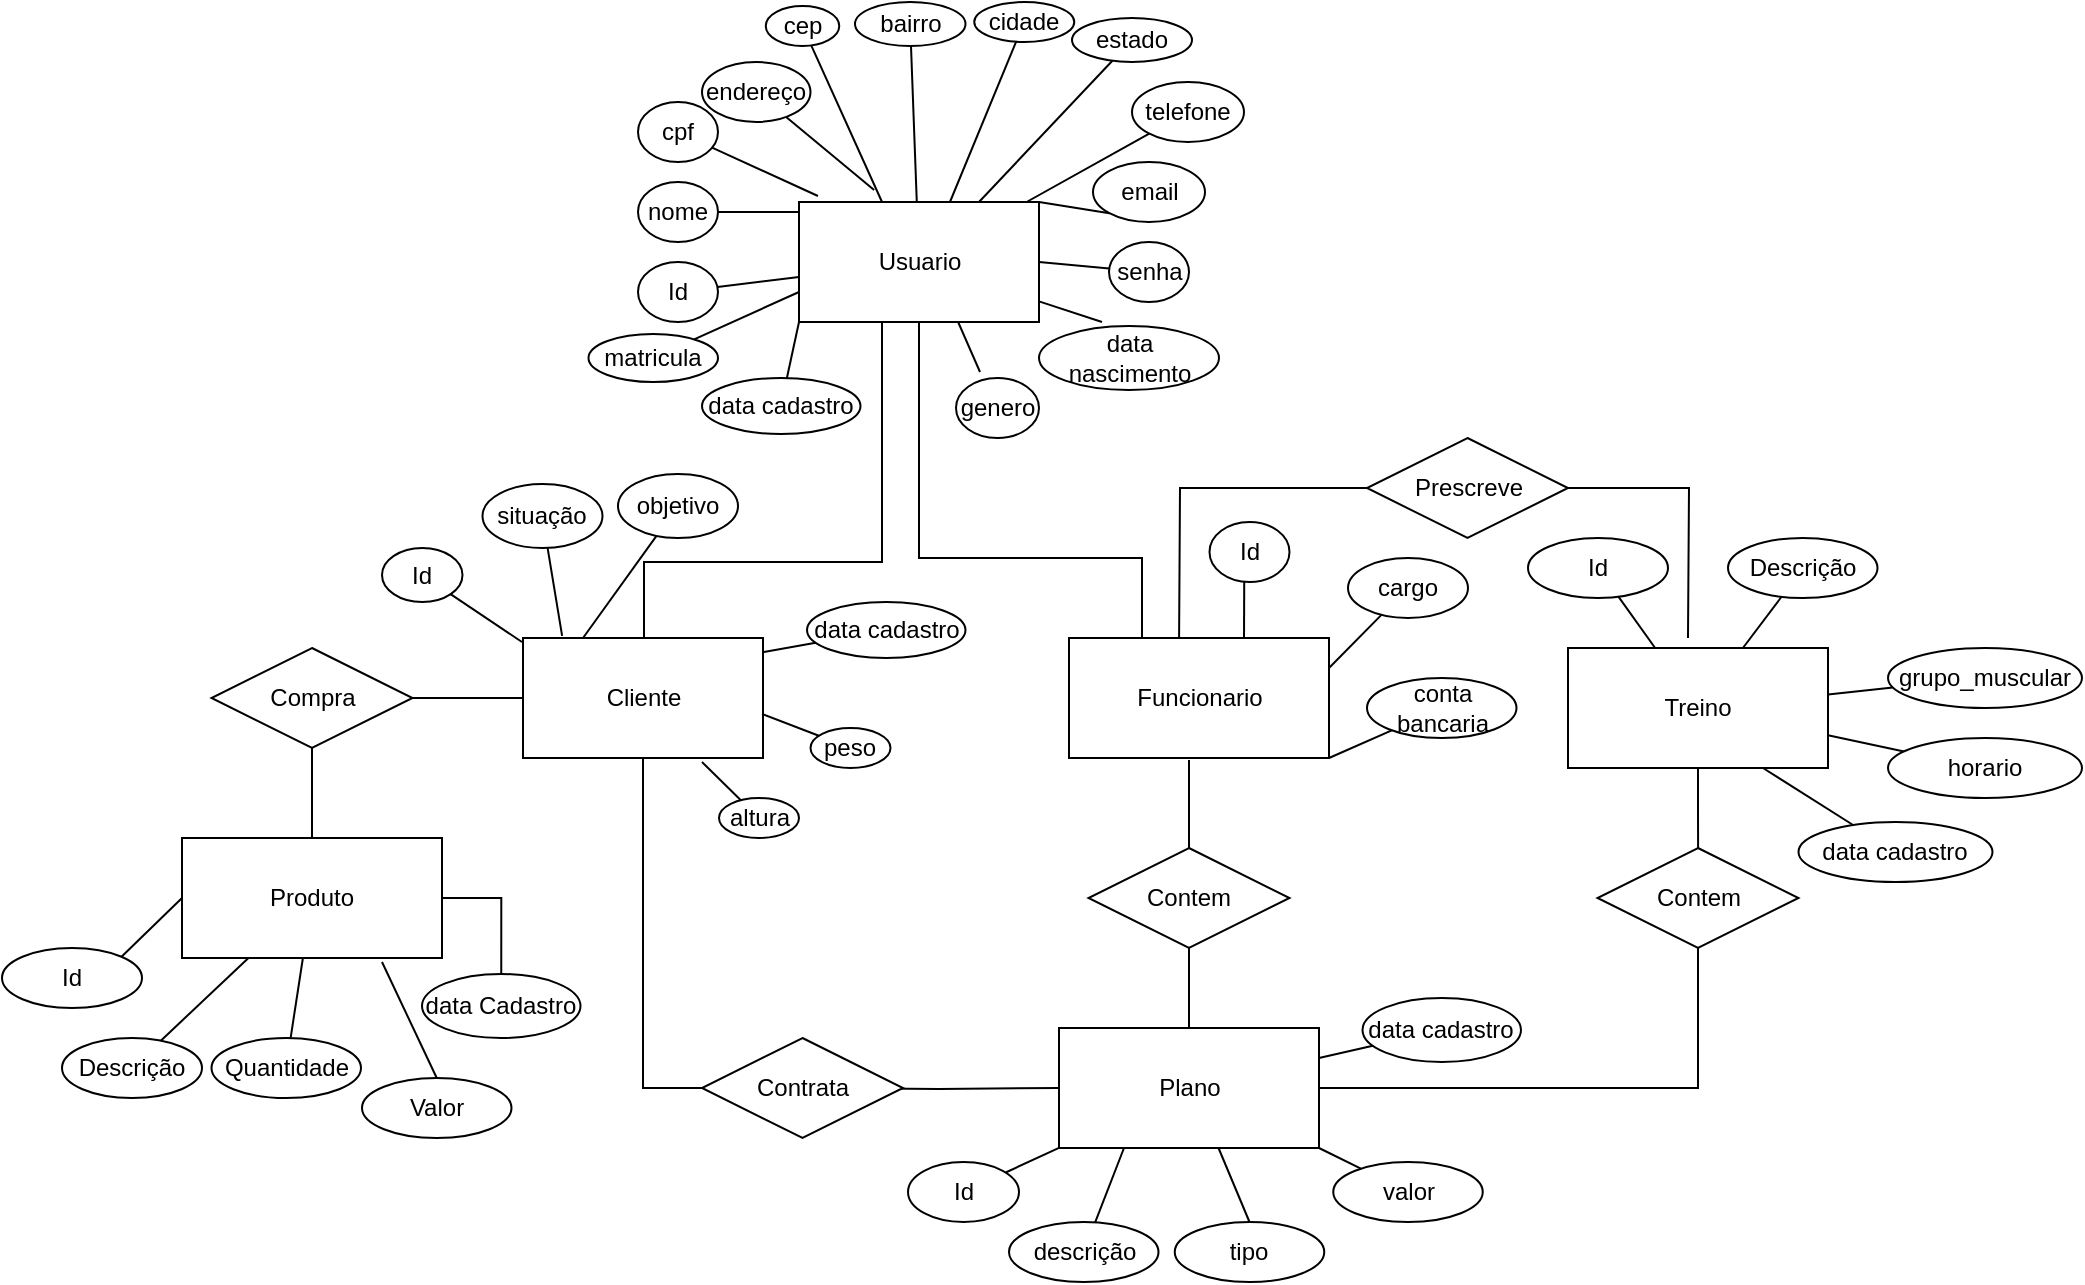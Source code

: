 <mxfile version="22.1.2" type="device">
  <diagram id="hxX9UbtfnJUgmgS2hHkN" name="Conceitual_MER">
    <mxGraphModel dx="997" dy="508" grid="1" gridSize="10" guides="1" tooltips="1" connect="1" arrows="1" fold="1" page="1" pageScale="1" pageWidth="1169" pageHeight="827" math="0" shadow="0">
      <root>
        <mxCell id="0" />
        <mxCell id="1" parent="0" />
        <mxCell id="2H0fbz2kN7FNFk3vnVkX-2" style="edgeStyle=orthogonalEdgeStyle;rounded=0;orthogonalLoop=1;jettySize=auto;html=1;endArrow=none;endFill=0;" parent="1" source="2H0fbz2kN7FNFk3vnVkX-3" edge="1">
          <mxGeometry relative="1" as="geometry">
            <mxPoint x="863" y="418" as="targetPoint" />
          </mxGeometry>
        </mxCell>
        <mxCell id="2H0fbz2kN7FNFk3vnVkX-3" value="Prescreve" style="rhombus;whiteSpace=wrap;html=1;" parent="1" vertex="1">
          <mxGeometry x="702.5" y="318" width="100.5" height="50" as="geometry" />
        </mxCell>
        <mxCell id="2H0fbz2kN7FNFk3vnVkX-4" style="edgeStyle=orthogonalEdgeStyle;rounded=0;orthogonalLoop=1;jettySize=auto;html=1;exitX=0;exitY=0.5;exitDx=0;exitDy=0;entryX=0.417;entryY=-0.067;entryDx=0;entryDy=0;entryPerimeter=0;endArrow=none;endFill=0;" parent="1" source="2H0fbz2kN7FNFk3vnVkX-3" edge="1">
          <mxGeometry relative="1" as="geometry">
            <mxPoint x="608.54" y="419.65" as="targetPoint" />
          </mxGeometry>
        </mxCell>
        <mxCell id="2H0fbz2kN7FNFk3vnVkX-5" style="edgeStyle=orthogonalEdgeStyle;rounded=0;orthogonalLoop=1;jettySize=auto;html=1;endArrow=none;endFill=0;" parent="1" edge="1">
          <mxGeometry relative="1" as="geometry">
            <mxPoint x="613.5" y="556.191" as="sourcePoint" />
            <mxPoint x="613.5" y="479" as="targetPoint" />
            <Array as="points">
              <mxPoint x="613.5" y="479" />
            </Array>
          </mxGeometry>
        </mxCell>
        <mxCell id="2H0fbz2kN7FNFk3vnVkX-6" value="" style="edgeStyle=orthogonalEdgeStyle;rounded=0;orthogonalLoop=1;jettySize=auto;html=1;endArrow=none;endFill=0;" parent="1" source="2H0fbz2kN7FNFk3vnVkX-7" target="2H0fbz2kN7FNFk3vnVkX-20" edge="1">
          <mxGeometry relative="1" as="geometry" />
        </mxCell>
        <mxCell id="2H0fbz2kN7FNFk3vnVkX-7" value="Treino" style="rounded=0;whiteSpace=wrap;html=1;" parent="1" vertex="1">
          <mxGeometry x="803" y="423" width="130" height="60" as="geometry" />
        </mxCell>
        <mxCell id="2H0fbz2kN7FNFk3vnVkX-8" style="edgeStyle=orthogonalEdgeStyle;rounded=0;orthogonalLoop=1;jettySize=auto;html=1;exitX=0.5;exitY=0;exitDx=0;exitDy=0;entryX=0.5;entryY=1;entryDx=0;entryDy=0;endArrow=none;endFill=0;" parent="1" source="2H0fbz2kN7FNFk3vnVkX-10" target="2H0fbz2kN7FNFk3vnVkX-16" edge="1">
          <mxGeometry relative="1" as="geometry" />
        </mxCell>
        <mxCell id="2H0fbz2kN7FNFk3vnVkX-9" style="edgeStyle=orthogonalEdgeStyle;rounded=0;orthogonalLoop=1;jettySize=auto;html=1;entryX=0.5;entryY=1;entryDx=0;entryDy=0;endArrow=none;endFill=0;" parent="1" source="2H0fbz2kN7FNFk3vnVkX-10" target="2H0fbz2kN7FNFk3vnVkX-20" edge="1">
          <mxGeometry relative="1" as="geometry" />
        </mxCell>
        <mxCell id="2H0fbz2kN7FNFk3vnVkX-11" value="" style="edgeStyle=orthogonalEdgeStyle;rounded=0;orthogonalLoop=1;jettySize=auto;html=1;endArrow=none;endFill=0;" parent="1" source="2H0fbz2kN7FNFk3vnVkX-12" target="2H0fbz2kN7FNFk3vnVkX-19" edge="1">
          <mxGeometry relative="1" as="geometry">
            <Array as="points">
              <mxPoint x="175" y="498" />
              <mxPoint x="175" y="498" />
            </Array>
          </mxGeometry>
        </mxCell>
        <mxCell id="2H0fbz2kN7FNFk3vnVkX-12" value="Produto" style="rounded=0;whiteSpace=wrap;html=1;" parent="1" vertex="1">
          <mxGeometry x="110" y="518" width="130" height="60" as="geometry" />
        </mxCell>
        <mxCell id="2H0fbz2kN7FNFk3vnVkX-13" value="" style="edgeStyle=orthogonalEdgeStyle;rounded=0;orthogonalLoop=1;jettySize=auto;html=1;endArrow=none;endFill=0;" parent="1" source="2H0fbz2kN7FNFk3vnVkX-15" target="2H0fbz2kN7FNFk3vnVkX-19" edge="1">
          <mxGeometry relative="1" as="geometry" />
        </mxCell>
        <mxCell id="2H0fbz2kN7FNFk3vnVkX-14" style="edgeStyle=orthogonalEdgeStyle;rounded=0;orthogonalLoop=1;jettySize=auto;html=1;entryX=0;entryY=0.5;entryDx=0;entryDy=0;endArrow=none;endFill=0;" parent="1" source="2H0fbz2kN7FNFk3vnVkX-15" target="2H0fbz2kN7FNFk3vnVkX-18" edge="1">
          <mxGeometry relative="1" as="geometry" />
        </mxCell>
        <mxCell id="2H0fbz2kN7FNFk3vnVkX-15" value="Cliente" style="rounded=0;whiteSpace=wrap;html=1;" parent="1" vertex="1">
          <mxGeometry x="280.5" y="418" width="120" height="60" as="geometry" />
        </mxCell>
        <mxCell id="2H0fbz2kN7FNFk3vnVkX-16" value="Contem" style="rhombus;whiteSpace=wrap;html=1;" parent="1" vertex="1">
          <mxGeometry x="563.25" y="523" width="100.5" height="50" as="geometry" />
        </mxCell>
        <mxCell id="cCLgpZ3Ay8LS2q0uAhMR-1" style="edgeStyle=orthogonalEdgeStyle;rounded=0;orthogonalLoop=1;jettySize=auto;html=1;entryX=0;entryY=0.5;entryDx=0;entryDy=0;endArrow=none;endFill=0;" parent="1" target="2H0fbz2kN7FNFk3vnVkX-10" edge="1">
          <mxGeometry relative="1" as="geometry">
            <mxPoint x="427.5" y="643" as="sourcePoint" />
          </mxGeometry>
        </mxCell>
        <mxCell id="2H0fbz2kN7FNFk3vnVkX-18" value="Contrata" style="rhombus;whiteSpace=wrap;html=1;" parent="1" vertex="1">
          <mxGeometry x="370" y="618" width="100.5" height="50" as="geometry" />
        </mxCell>
        <mxCell id="2H0fbz2kN7FNFk3vnVkX-19" value="Compra" style="rhombus;whiteSpace=wrap;html=1;" parent="1" vertex="1">
          <mxGeometry x="124.75" y="423" width="100.5" height="50" as="geometry" />
        </mxCell>
        <mxCell id="2H0fbz2kN7FNFk3vnVkX-20" value="Contem" style="rhombus;whiteSpace=wrap;html=1;" parent="1" vertex="1">
          <mxGeometry x="817.75" y="523" width="100.5" height="50" as="geometry" />
        </mxCell>
        <mxCell id="2H0fbz2kN7FNFk3vnVkX-21" value="" style="rounded=0;orthogonalLoop=1;jettySize=auto;html=1;endArrow=none;endFill=0;" parent="1" source="2H0fbz2kN7FNFk3vnVkX-22" target="2H0fbz2kN7FNFk3vnVkX-12" edge="1">
          <mxGeometry relative="1" as="geometry" />
        </mxCell>
        <mxCell id="2H0fbz2kN7FNFk3vnVkX-22" value="Descrição" style="ellipse;whiteSpace=wrap;html=1;" parent="1" vertex="1">
          <mxGeometry x="50" y="618" width="70" height="30" as="geometry" />
        </mxCell>
        <mxCell id="2H0fbz2kN7FNFk3vnVkX-23" value="" style="rounded=0;orthogonalLoop=1;jettySize=auto;html=1;endArrow=none;endFill=0;" parent="1" source="2H0fbz2kN7FNFk3vnVkX-24" target="2H0fbz2kN7FNFk3vnVkX-12" edge="1">
          <mxGeometry relative="1" as="geometry" />
        </mxCell>
        <mxCell id="2H0fbz2kN7FNFk3vnVkX-24" value="Quantidade" style="ellipse;whiteSpace=wrap;html=1;" parent="1" vertex="1">
          <mxGeometry x="124.75" y="618" width="74.75" height="30" as="geometry" />
        </mxCell>
        <mxCell id="2H0fbz2kN7FNFk3vnVkX-25" value="" style="rounded=0;orthogonalLoop=1;jettySize=auto;html=1;endArrow=none;endFill=0;" parent="1" source="2H0fbz2kN7FNFk3vnVkX-26" target="2H0fbz2kN7FNFk3vnVkX-10" edge="1">
          <mxGeometry relative="1" as="geometry">
            <mxPoint x="600.5" y="673" as="targetPoint" />
          </mxGeometry>
        </mxCell>
        <mxCell id="2H0fbz2kN7FNFk3vnVkX-26" value="Id" style="ellipse;whiteSpace=wrap;html=1;" parent="1" vertex="1">
          <mxGeometry x="473" y="680" width="55.5" height="30" as="geometry" />
        </mxCell>
        <mxCell id="2H0fbz2kN7FNFk3vnVkX-27" value="" style="rounded=0;orthogonalLoop=1;jettySize=auto;html=1;endArrow=none;endFill=0;entryX=0.25;entryY=1;entryDx=0;entryDy=0;" parent="1" source="2H0fbz2kN7FNFk3vnVkX-28" target="2H0fbz2kN7FNFk3vnVkX-10" edge="1">
          <mxGeometry relative="1" as="geometry">
            <mxPoint x="635.5" y="673" as="targetPoint" />
          </mxGeometry>
        </mxCell>
        <mxCell id="2H0fbz2kN7FNFk3vnVkX-28" value="descrição" style="ellipse;whiteSpace=wrap;html=1;" parent="1" vertex="1">
          <mxGeometry x="523.5" y="710" width="74.75" height="30" as="geometry" />
        </mxCell>
        <mxCell id="2H0fbz2kN7FNFk3vnVkX-29" value="" style="rounded=0;orthogonalLoop=1;jettySize=auto;html=1;endArrow=none;endFill=0;" parent="1" source="2H0fbz2kN7FNFk3vnVkX-30" target="2H0fbz2kN7FNFk3vnVkX-7" edge="1">
          <mxGeometry relative="1" as="geometry" />
        </mxCell>
        <mxCell id="2H0fbz2kN7FNFk3vnVkX-30" value="Descrição" style="ellipse;whiteSpace=wrap;html=1;" parent="1" vertex="1">
          <mxGeometry x="883" y="368" width="74.75" height="30" as="geometry" />
        </mxCell>
        <mxCell id="2H0fbz2kN7FNFk3vnVkX-31" value="" style="rounded=0;orthogonalLoop=1;jettySize=auto;html=1;endArrow=none;endFill=0;" parent="1" source="2H0fbz2kN7FNFk3vnVkX-32" target="2H0fbz2kN7FNFk3vnVkX-7" edge="1">
          <mxGeometry relative="1" as="geometry" />
        </mxCell>
        <mxCell id="2H0fbz2kN7FNFk3vnVkX-32" value="Id" style="ellipse;whiteSpace=wrap;html=1;" parent="1" vertex="1">
          <mxGeometry x="783" y="368" width="70" height="30" as="geometry" />
        </mxCell>
        <mxCell id="2H0fbz2kN7FNFk3vnVkX-34" style="edgeStyle=orthogonalEdgeStyle;rounded=0;orthogonalLoop=1;jettySize=auto;html=1;endArrow=none;endFill=0;" parent="1" source="2H0fbz2kN7FNFk3vnVkX-36" target="2H0fbz2kN7FNFk3vnVkX-15" edge="1">
          <mxGeometry relative="1" as="geometry">
            <mxPoint x="330" y="413" as="targetPoint" />
            <Array as="points">
              <mxPoint x="460" y="380" />
              <mxPoint x="341" y="380" />
            </Array>
          </mxGeometry>
        </mxCell>
        <mxCell id="2H0fbz2kN7FNFk3vnVkX-35" style="edgeStyle=orthogonalEdgeStyle;rounded=0;orthogonalLoop=1;jettySize=auto;html=1;endArrow=none;endFill=0;exitX=0.5;exitY=1;exitDx=0;exitDy=0;" parent="1" source="2H0fbz2kN7FNFk3vnVkX-36" edge="1">
          <mxGeometry relative="1" as="geometry">
            <mxPoint x="477.5" y="298" as="sourcePoint" />
            <mxPoint x="590" y="420" as="targetPoint" />
            <Array as="points">
              <mxPoint x="479" y="378" />
              <mxPoint x="590" y="378" />
            </Array>
          </mxGeometry>
        </mxCell>
        <mxCell id="2H0fbz2kN7FNFk3vnVkX-36" value="Usuario" style="rounded=0;whiteSpace=wrap;html=1;" parent="1" vertex="1">
          <mxGeometry x="418.5" y="200" width="120" height="60" as="geometry" />
        </mxCell>
        <mxCell id="TbY2kZ_3erSOl1uZ0Roq-7" value="" style="rounded=0;orthogonalLoop=1;jettySize=auto;html=1;endArrow=none;endFill=0;" parent="1" source="2H0fbz2kN7FNFk3vnVkX-38" target="2H0fbz2kN7FNFk3vnVkX-36" edge="1">
          <mxGeometry relative="1" as="geometry" />
        </mxCell>
        <mxCell id="2H0fbz2kN7FNFk3vnVkX-38" value="Id" style="ellipse;whiteSpace=wrap;html=1;" parent="1" vertex="1">
          <mxGeometry x="338" y="230" width="40" height="30" as="geometry" />
        </mxCell>
        <mxCell id="TbY2kZ_3erSOl1uZ0Roq-9" style="rounded=0;orthogonalLoop=1;jettySize=auto;html=1;endArrow=none;endFill=0;" parent="1" source="2H0fbz2kN7FNFk3vnVkX-40" edge="1">
          <mxGeometry relative="1" as="geometry">
            <mxPoint x="418" y="205" as="targetPoint" />
          </mxGeometry>
        </mxCell>
        <mxCell id="2H0fbz2kN7FNFk3vnVkX-40" value="nome" style="ellipse;whiteSpace=wrap;html=1;" parent="1" vertex="1">
          <mxGeometry x="338" y="190" width="40" height="30" as="geometry" />
        </mxCell>
        <mxCell id="2H0fbz2kN7FNFk3vnVkX-42" value="endereço" style="ellipse;whiteSpace=wrap;html=1;" parent="1" vertex="1">
          <mxGeometry x="370" y="130" width="54.25" height="30" as="geometry" />
        </mxCell>
        <mxCell id="TbY2kZ_3erSOl1uZ0Roq-12" value="" style="rounded=0;orthogonalLoop=1;jettySize=auto;html=1;endArrow=none;endFill=0;" parent="1" source="2H0fbz2kN7FNFk3vnVkX-43" target="2H0fbz2kN7FNFk3vnVkX-36" edge="1">
          <mxGeometry relative="1" as="geometry" />
        </mxCell>
        <mxCell id="2H0fbz2kN7FNFk3vnVkX-43" value="telefone" style="ellipse;whiteSpace=wrap;html=1;" parent="1" vertex="1">
          <mxGeometry x="585" y="140" width="56" height="30" as="geometry" />
        </mxCell>
        <mxCell id="TbY2kZ_3erSOl1uZ0Roq-15" style="rounded=0;orthogonalLoop=1;jettySize=auto;html=1;entryX=1;entryY=0.5;entryDx=0;entryDy=0;endArrow=none;endFill=0;" parent="1" source="2H0fbz2kN7FNFk3vnVkX-45" target="2H0fbz2kN7FNFk3vnVkX-36" edge="1">
          <mxGeometry relative="1" as="geometry">
            <mxPoint x="533.5" y="245" as="targetPoint" />
          </mxGeometry>
        </mxCell>
        <mxCell id="2H0fbz2kN7FNFk3vnVkX-45" value="senha" style="ellipse;whiteSpace=wrap;html=1;" parent="1" vertex="1">
          <mxGeometry x="573.5" y="220" width="40" height="30" as="geometry" />
        </mxCell>
        <mxCell id="TbY2kZ_3erSOl1uZ0Roq-16" value="" style="rounded=0;orthogonalLoop=1;jettySize=auto;html=1;endArrow=none;endFill=0;" parent="1" target="2H0fbz2kN7FNFk3vnVkX-36" edge="1">
          <mxGeometry relative="1" as="geometry">
            <mxPoint x="570" y="260" as="sourcePoint" />
          </mxGeometry>
        </mxCell>
        <mxCell id="2H0fbz2kN7FNFk3vnVkX-47" value="data nascimento" style="ellipse;whiteSpace=wrap;html=1;" parent="1" vertex="1">
          <mxGeometry x="538.5" y="262" width="90" height="32" as="geometry" />
        </mxCell>
        <mxCell id="2H0fbz2kN7FNFk3vnVkX-48" style="edgeStyle=orthogonalEdgeStyle;rounded=0;orthogonalLoop=1;jettySize=auto;html=1;entryX=1;entryY=0.5;entryDx=0;entryDy=0;endArrow=none;endFill=0;" parent="1" source="2H0fbz2kN7FNFk3vnVkX-49" target="2H0fbz2kN7FNFk3vnVkX-12" edge="1">
          <mxGeometry relative="1" as="geometry" />
        </mxCell>
        <mxCell id="2H0fbz2kN7FNFk3vnVkX-49" value="data Cadastro" style="ellipse;whiteSpace=wrap;html=1;" parent="1" vertex="1">
          <mxGeometry x="230" y="586" width="79.25" height="32" as="geometry" />
        </mxCell>
        <mxCell id="2H0fbz2kN7FNFk3vnVkX-50" style="rounded=0;orthogonalLoop=1;jettySize=auto;html=1;exitX=1;exitY=0;exitDx=0;exitDy=0;entryX=0;entryY=0.5;entryDx=0;entryDy=0;endArrow=none;endFill=0;" parent="1" source="2H0fbz2kN7FNFk3vnVkX-51" target="2H0fbz2kN7FNFk3vnVkX-12" edge="1">
          <mxGeometry relative="1" as="geometry" />
        </mxCell>
        <mxCell id="2H0fbz2kN7FNFk3vnVkX-51" value="Id" style="ellipse;whiteSpace=wrap;html=1;" parent="1" vertex="1">
          <mxGeometry x="20" y="573" width="70" height="30" as="geometry" />
        </mxCell>
        <mxCell id="2H0fbz2kN7FNFk3vnVkX-52" style="rounded=0;orthogonalLoop=1;jettySize=auto;html=1;exitX=0.5;exitY=0;exitDx=0;exitDy=0;endArrow=none;endFill=0;" parent="1" source="2H0fbz2kN7FNFk3vnVkX-53" edge="1">
          <mxGeometry relative="1" as="geometry">
            <mxPoint x="210" y="580" as="targetPoint" />
          </mxGeometry>
        </mxCell>
        <mxCell id="2H0fbz2kN7FNFk3vnVkX-53" value="Valor" style="ellipse;whiteSpace=wrap;html=1;" parent="1" vertex="1">
          <mxGeometry x="200" y="638" width="74.75" height="30" as="geometry" />
        </mxCell>
        <mxCell id="HkQKOvz37qz3NRzAjRrp-2" value="" style="rounded=0;orthogonalLoop=1;jettySize=auto;html=1;endArrow=none;endFill=0;" parent="1" edge="1">
          <mxGeometry relative="1" as="geometry">
            <mxPoint x="641.116" y="389.997" as="sourcePoint" />
            <mxPoint x="641" y="420" as="targetPoint" />
          </mxGeometry>
        </mxCell>
        <mxCell id="HkQKOvz37qz3NRzAjRrp-1" value="Id" style="ellipse;whiteSpace=wrap;html=1;" parent="1" vertex="1">
          <mxGeometry x="623.75" y="360" width="40" height="30" as="geometry" />
        </mxCell>
        <mxCell id="wZ7H64TIO_ju1m6eWfpK-2" style="rounded=0;orthogonalLoop=1;jettySize=auto;html=1;entryX=1;entryY=0.25;entryDx=0;entryDy=0;endArrow=none;endFill=0;" parent="1" source="wZ7H64TIO_ju1m6eWfpK-1" target="2H0fbz2kN7FNFk3vnVkX-1" edge="1">
          <mxGeometry relative="1" as="geometry" />
        </mxCell>
        <mxCell id="wZ7H64TIO_ju1m6eWfpK-1" value="cargo" style="ellipse;whiteSpace=wrap;html=1;" parent="1" vertex="1">
          <mxGeometry x="693" y="378" width="60" height="30" as="geometry" />
        </mxCell>
        <mxCell id="aEa6rNC4f21PHhbP_fUP-2" style="rounded=0;orthogonalLoop=1;jettySize=auto;html=1;entryX=1;entryY=1;entryDx=0;entryDy=0;endArrow=none;endFill=0;" parent="1" source="aEa6rNC4f21PHhbP_fUP-1" target="2H0fbz2kN7FNFk3vnVkX-1" edge="1">
          <mxGeometry relative="1" as="geometry" />
        </mxCell>
        <mxCell id="aEa6rNC4f21PHhbP_fUP-1" value="conta bancaria" style="ellipse;whiteSpace=wrap;html=1;" parent="1" vertex="1">
          <mxGeometry x="702.5" y="438" width="74.75" height="30" as="geometry" />
        </mxCell>
        <mxCell id="nd3rtq01s-b8BwGgmtZj-2" value="" style="rounded=0;orthogonalLoop=1;jettySize=auto;html=1;endArrow=none;endFill=0;" parent="1" source="nd3rtq01s-b8BwGgmtZj-1" target="2H0fbz2kN7FNFk3vnVkX-7" edge="1">
          <mxGeometry relative="1" as="geometry" />
        </mxCell>
        <mxCell id="nd3rtq01s-b8BwGgmtZj-1" value="grupo_muscular" style="ellipse;whiteSpace=wrap;html=1;" parent="1" vertex="1">
          <mxGeometry x="963" y="423" width="97" height="30" as="geometry" />
        </mxCell>
        <mxCell id="efkbPqrbHw0xSYp-QGrZ-3" value="tipo" style="ellipse;whiteSpace=wrap;html=1;" parent="1" vertex="1">
          <mxGeometry x="606.38" y="710" width="74.75" height="30" as="geometry" />
        </mxCell>
        <mxCell id="C4CND4iTuomj5UEXJb1Z-5" style="rounded=0;orthogonalLoop=1;jettySize=auto;html=1;entryX=1;entryY=1;entryDx=0;entryDy=0;endArrow=none;endFill=0;" parent="1" source="C4CND4iTuomj5UEXJb1Z-1" target="2H0fbz2kN7FNFk3vnVkX-10" edge="1">
          <mxGeometry relative="1" as="geometry" />
        </mxCell>
        <mxCell id="C4CND4iTuomj5UEXJb1Z-1" value="valor" style="ellipse;whiteSpace=wrap;html=1;" parent="1" vertex="1">
          <mxGeometry x="685.63" y="680" width="74.75" height="30" as="geometry" />
        </mxCell>
        <mxCell id="C4CND4iTuomj5UEXJb1Z-6" style="rounded=0;orthogonalLoop=1;jettySize=auto;html=1;entryX=1;entryY=0.25;entryDx=0;entryDy=0;endArrow=none;endFill=0;" parent="1" source="C4CND4iTuomj5UEXJb1Z-2" target="2H0fbz2kN7FNFk3vnVkX-10" edge="1">
          <mxGeometry relative="1" as="geometry" />
        </mxCell>
        <mxCell id="C4CND4iTuomj5UEXJb1Z-2" value="data cadastro" style="ellipse;whiteSpace=wrap;html=1;" parent="1" vertex="1">
          <mxGeometry x="700.25" y="598" width="79.25" height="32" as="geometry" />
        </mxCell>
        <mxCell id="C4CND4iTuomj5UEXJb1Z-4" style="rounded=0;orthogonalLoop=1;jettySize=auto;html=1;exitX=0.5;exitY=0;exitDx=0;exitDy=0;endArrow=none;endFill=0;" parent="1" source="efkbPqrbHw0xSYp-QGrZ-3" edge="1">
          <mxGeometry relative="1" as="geometry">
            <mxPoint x="627" y="670" as="targetPoint" />
          </mxGeometry>
        </mxCell>
        <mxCell id="rgX6DGm_eOjqopZoTxJ5-2" style="rounded=0;orthogonalLoop=1;jettySize=auto;html=1;endArrow=none;endFill=0;" parent="1" source="rgX6DGm_eOjqopZoTxJ5-1" edge="1">
          <mxGeometry relative="1" as="geometry">
            <mxPoint x="280" y="420" as="targetPoint" />
          </mxGeometry>
        </mxCell>
        <mxCell id="rgX6DGm_eOjqopZoTxJ5-1" value="Id" style="ellipse;whiteSpace=wrap;html=1;direction=south;" parent="1" vertex="1">
          <mxGeometry x="210" y="373" width="40.25" height="27" as="geometry" />
        </mxCell>
        <mxCell id="rgX6DGm_eOjqopZoTxJ5-4" value="" style="rounded=0;orthogonalLoop=1;jettySize=auto;html=1;endArrow=none;endFill=0;entryX=0.163;entryY=-0.017;entryDx=0;entryDy=0;entryPerimeter=0;" parent="1" source="rgX6DGm_eOjqopZoTxJ5-3" target="2H0fbz2kN7FNFk3vnVkX-15" edge="1">
          <mxGeometry relative="1" as="geometry" />
        </mxCell>
        <mxCell id="rgX6DGm_eOjqopZoTxJ5-3" value="situação" style="ellipse;whiteSpace=wrap;html=1;" parent="1" vertex="1">
          <mxGeometry x="260.25" y="341" width="60" height="32" as="geometry" />
        </mxCell>
        <mxCell id="m2qq6oKsfd60PrS81SH0-1" value="cpf" style="ellipse;whiteSpace=wrap;html=1;" parent="1" vertex="1">
          <mxGeometry x="338" y="150" width="40" height="30" as="geometry" />
        </mxCell>
        <mxCell id="TbY2kZ_3erSOl1uZ0Roq-13" style="rounded=0;orthogonalLoop=1;jettySize=auto;html=1;exitX=0;exitY=1;exitDx=0;exitDy=0;entryX=1;entryY=0;entryDx=0;entryDy=0;endArrow=none;endFill=0;" parent="1" source="cylBnKSEgxiloxzSDklT-1" target="2H0fbz2kN7FNFk3vnVkX-36" edge="1">
          <mxGeometry relative="1" as="geometry" />
        </mxCell>
        <mxCell id="cylBnKSEgxiloxzSDklT-1" value="email" style="ellipse;whiteSpace=wrap;html=1;" parent="1" vertex="1">
          <mxGeometry x="565.5" y="180" width="56" height="30" as="geometry" />
        </mxCell>
        <mxCell id="IgyOjHs37z9GDd3kN02a-7" style="rounded=0;orthogonalLoop=1;jettySize=auto;html=1;entryX=0;entryY=1;entryDx=0;entryDy=0;endArrow=none;endFill=0;" parent="1" source="TbY2kZ_3erSOl1uZ0Roq-1" target="2H0fbz2kN7FNFk3vnVkX-36" edge="1">
          <mxGeometry relative="1" as="geometry" />
        </mxCell>
        <mxCell id="TbY2kZ_3erSOl1uZ0Roq-1" value="data cadastro" style="ellipse;whiteSpace=wrap;html=1;" parent="1" vertex="1">
          <mxGeometry x="370" y="288" width="79.25" height="28" as="geometry" />
        </mxCell>
        <mxCell id="TbY2kZ_3erSOl1uZ0Roq-2" value="genero" style="ellipse;whiteSpace=wrap;html=1;" parent="1" vertex="1">
          <mxGeometry x="497" y="288" width="41.5" height="30" as="geometry" />
        </mxCell>
        <mxCell id="TbY2kZ_3erSOl1uZ0Roq-10" style="rounded=0;orthogonalLoop=1;jettySize=auto;html=1;entryX=0.079;entryY=-0.05;entryDx=0;entryDy=0;entryPerimeter=0;endArrow=none;endFill=0;" parent="1" source="m2qq6oKsfd60PrS81SH0-1" target="2H0fbz2kN7FNFk3vnVkX-36" edge="1">
          <mxGeometry relative="1" as="geometry" />
        </mxCell>
        <mxCell id="TbY2kZ_3erSOl1uZ0Roq-11" style="rounded=0;orthogonalLoop=1;jettySize=auto;html=1;entryX=0.313;entryY=-0.1;entryDx=0;entryDy=0;entryPerimeter=0;endArrow=none;endFill=0;" parent="1" source="2H0fbz2kN7FNFk3vnVkX-42" target="2H0fbz2kN7FNFk3vnVkX-36" edge="1">
          <mxGeometry relative="1" as="geometry" />
        </mxCell>
        <mxCell id="TbY2kZ_3erSOl1uZ0Roq-20" style="rounded=0;orthogonalLoop=1;jettySize=auto;html=1;entryX=0.663;entryY=1;entryDx=0;entryDy=0;entryPerimeter=0;endArrow=none;endFill=0;exitX=0.289;exitY=-0.1;exitDx=0;exitDy=0;exitPerimeter=0;" parent="1" source="TbY2kZ_3erSOl1uZ0Roq-2" target="2H0fbz2kN7FNFk3vnVkX-36" edge="1">
          <mxGeometry relative="1" as="geometry">
            <mxPoint x="544.85" y="275.2" as="sourcePoint" />
          </mxGeometry>
        </mxCell>
        <mxCell id="2H0fbz2kN7FNFk3vnVkX-10" value="Plano" style="rounded=0;whiteSpace=wrap;html=1;" parent="1" vertex="1">
          <mxGeometry x="548.5" y="613" width="130" height="60" as="geometry" />
        </mxCell>
        <mxCell id="IgyOjHs37z9GDd3kN02a-5" style="rounded=0;orthogonalLoop=1;jettySize=auto;html=1;entryX=0;entryY=0.75;entryDx=0;entryDy=0;endArrow=none;endFill=0;" parent="1" source="Y7qJ8N6-MXtNR9TX3iED-1" target="2H0fbz2kN7FNFk3vnVkX-36" edge="1">
          <mxGeometry relative="1" as="geometry" />
        </mxCell>
        <mxCell id="Y7qJ8N6-MXtNR9TX3iED-1" value="matricula" style="ellipse;whiteSpace=wrap;html=1;" parent="1" vertex="1">
          <mxGeometry x="313.25" y="266" width="64.75" height="24" as="geometry" />
        </mxCell>
        <mxCell id="IgyOjHs37z9GDd3kN02a-9" value="" style="rounded=0;orthogonalLoop=1;jettySize=auto;html=1;endArrow=none;endFill=0;" parent="1" source="Y7qJ8N6-MXtNR9TX3iED-2" target="2H0fbz2kN7FNFk3vnVkX-36" edge="1">
          <mxGeometry relative="1" as="geometry" />
        </mxCell>
        <mxCell id="Y7qJ8N6-MXtNR9TX3iED-2" value="bairro" style="ellipse;whiteSpace=wrap;html=1;" parent="1" vertex="1">
          <mxGeometry x="446.5" y="100" width="55.25" height="22" as="geometry" />
        </mxCell>
        <mxCell id="z4RjQZLNcbH6ev-fKaRs-1" value="cep" style="ellipse;whiteSpace=wrap;html=1;" parent="1" vertex="1">
          <mxGeometry x="401.88" y="102" width="36.75" height="20" as="geometry" />
        </mxCell>
        <mxCell id="z4RjQZLNcbH6ev-fKaRs-2" value="cidade" style="ellipse;whiteSpace=wrap;html=1;" parent="1" vertex="1">
          <mxGeometry x="506.13" y="100" width="50" height="20" as="geometry" />
        </mxCell>
        <mxCell id="IgyOjHs37z9GDd3kN02a-12" style="rounded=0;orthogonalLoop=1;jettySize=auto;html=1;entryX=0.75;entryY=0;entryDx=0;entryDy=0;endArrow=none;endFill=0;" parent="1" source="z4RjQZLNcbH6ev-fKaRs-3" target="2H0fbz2kN7FNFk3vnVkX-36" edge="1">
          <mxGeometry relative="1" as="geometry" />
        </mxCell>
        <mxCell id="z4RjQZLNcbH6ev-fKaRs-3" value="estado" style="ellipse;whiteSpace=wrap;html=1;" parent="1" vertex="1">
          <mxGeometry x="555" y="108" width="60" height="22" as="geometry" />
        </mxCell>
        <mxCell id="2H0fbz2kN7FNFk3vnVkX-1" value="Funcionario" style="rounded=0;whiteSpace=wrap;html=1;" parent="1" vertex="1">
          <mxGeometry x="553.5" y="418" width="130" height="60" as="geometry" />
        </mxCell>
        <mxCell id="IgyOjHs37z9GDd3kN02a-8" style="rounded=0;orthogonalLoop=1;jettySize=auto;html=1;entryX=0.346;entryY=0;entryDx=0;entryDy=0;entryPerimeter=0;endArrow=none;endFill=0;" parent="1" source="z4RjQZLNcbH6ev-fKaRs-1" target="2H0fbz2kN7FNFk3vnVkX-36" edge="1">
          <mxGeometry relative="1" as="geometry" />
        </mxCell>
        <mxCell id="IgyOjHs37z9GDd3kN02a-11" style="rounded=0;orthogonalLoop=1;jettySize=auto;html=1;entryX=0.629;entryY=0;entryDx=0;entryDy=0;entryPerimeter=0;endArrow=none;endFill=0;" parent="1" source="z4RjQZLNcbH6ev-fKaRs-2" target="2H0fbz2kN7FNFk3vnVkX-36" edge="1">
          <mxGeometry relative="1" as="geometry" />
        </mxCell>
        <mxCell id="30nt8nSTAX4-_EMGTb6d-2" style="rounded=0;orthogonalLoop=1;jettySize=auto;html=1;endArrow=none;endFill=0;entryX=0.25;entryY=0;entryDx=0;entryDy=0;" parent="1" source="30nt8nSTAX4-_EMGTb6d-1" target="2H0fbz2kN7FNFk3vnVkX-15" edge="1">
          <mxGeometry relative="1" as="geometry">
            <mxPoint x="320" y="410" as="targetPoint" />
          </mxGeometry>
        </mxCell>
        <mxCell id="30nt8nSTAX4-_EMGTb6d-1" value="objetivo" style="ellipse;whiteSpace=wrap;html=1;" parent="1" vertex="1">
          <mxGeometry x="328" y="336" width="60" height="32" as="geometry" />
        </mxCell>
        <mxCell id="fS_PlexRgOiu3ppcqUKa-1" value="peso" style="ellipse;whiteSpace=wrap;html=1;" parent="1" vertex="1">
          <mxGeometry x="424.25" y="463" width="40" height="20" as="geometry" />
        </mxCell>
        <mxCell id="fS_PlexRgOiu3ppcqUKa-4" style="rounded=0;orthogonalLoop=1;jettySize=auto;html=1;endArrow=none;endFill=0;" parent="1" source="fS_PlexRgOiu3ppcqUKa-2" edge="1">
          <mxGeometry relative="1" as="geometry">
            <mxPoint x="370" y="480" as="targetPoint" />
          </mxGeometry>
        </mxCell>
        <mxCell id="fS_PlexRgOiu3ppcqUKa-2" value="altura" style="ellipse;whiteSpace=wrap;html=1;" parent="1" vertex="1">
          <mxGeometry x="378.5" y="498" width="40" height="20" as="geometry" />
        </mxCell>
        <mxCell id="fS_PlexRgOiu3ppcqUKa-3" value="data cadastro" style="ellipse;whiteSpace=wrap;html=1;" parent="1" vertex="1">
          <mxGeometry x="422.5" y="400" width="79.25" height="28" as="geometry" />
        </mxCell>
        <mxCell id="fS_PlexRgOiu3ppcqUKa-6" style="rounded=0;orthogonalLoop=1;jettySize=auto;html=1;entryX=0.996;entryY=0.633;entryDx=0;entryDy=0;entryPerimeter=0;endArrow=none;endFill=0;" parent="1" source="fS_PlexRgOiu3ppcqUKa-1" target="2H0fbz2kN7FNFk3vnVkX-15" edge="1">
          <mxGeometry relative="1" as="geometry" />
        </mxCell>
        <mxCell id="fS_PlexRgOiu3ppcqUKa-8" style="rounded=0;orthogonalLoop=1;jettySize=auto;html=1;entryX=1.004;entryY=0.117;entryDx=0;entryDy=0;entryPerimeter=0;endArrow=none;endFill=0;" parent="1" source="fS_PlexRgOiu3ppcqUKa-3" target="2H0fbz2kN7FNFk3vnVkX-15" edge="1">
          <mxGeometry relative="1" as="geometry" />
        </mxCell>
        <mxCell id="MChmKseM1zI6xkSyQcsI-2" value="" style="rounded=0;orthogonalLoop=1;jettySize=auto;html=1;endArrow=none;endFill=0;" parent="1" source="vTftL5FTAhQVSeHwkri1-1" target="2H0fbz2kN7FNFk3vnVkX-7" edge="1">
          <mxGeometry relative="1" as="geometry" />
        </mxCell>
        <mxCell id="vTftL5FTAhQVSeHwkri1-1" value="horario" style="ellipse;whiteSpace=wrap;html=1;" parent="1" vertex="1">
          <mxGeometry x="963" y="468" width="97" height="30" as="geometry" />
        </mxCell>
        <mxCell id="MChmKseM1zI6xkSyQcsI-3" style="rounded=0;orthogonalLoop=1;jettySize=auto;html=1;entryX=0.75;entryY=1;entryDx=0;entryDy=0;endArrow=none;endFill=0;" parent="1" source="MChmKseM1zI6xkSyQcsI-1" target="2H0fbz2kN7FNFk3vnVkX-7" edge="1">
          <mxGeometry relative="1" as="geometry" />
        </mxCell>
        <mxCell id="MChmKseM1zI6xkSyQcsI-1" value="data cadastro" style="ellipse;whiteSpace=wrap;html=1;" parent="1" vertex="1">
          <mxGeometry x="918.25" y="510" width="97" height="30" as="geometry" />
        </mxCell>
      </root>
    </mxGraphModel>
  </diagram>
</mxfile>
